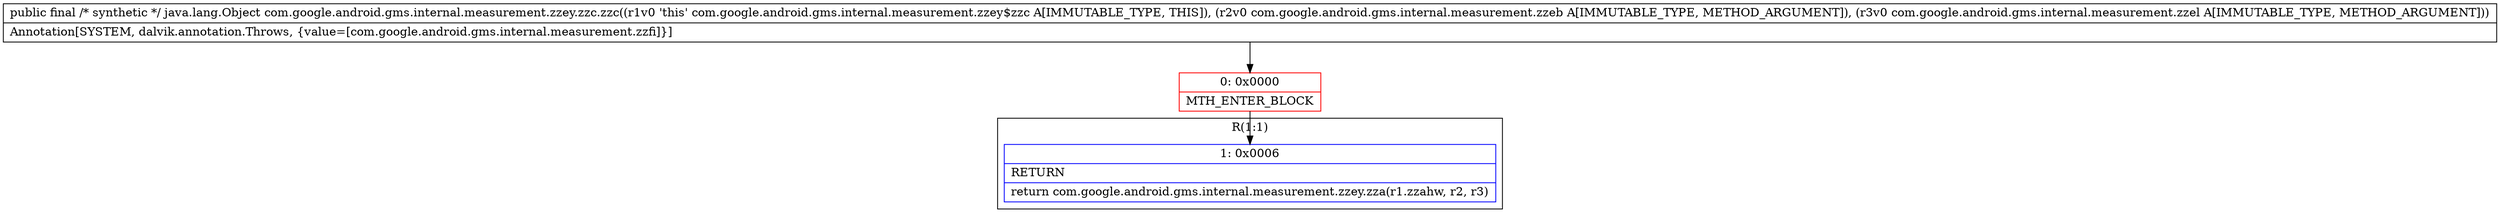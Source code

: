 digraph "CFG forcom.google.android.gms.internal.measurement.zzey.zzc.zzc(Lcom\/google\/android\/gms\/internal\/measurement\/zzeb;Lcom\/google\/android\/gms\/internal\/measurement\/zzel;)Ljava\/lang\/Object;" {
subgraph cluster_Region_957307015 {
label = "R(1:1)";
node [shape=record,color=blue];
Node_1 [shape=record,label="{1\:\ 0x0006|RETURN\l|return com.google.android.gms.internal.measurement.zzey.zza(r1.zzahw, r2, r3)\l}"];
}
Node_0 [shape=record,color=red,label="{0\:\ 0x0000|MTH_ENTER_BLOCK\l}"];
MethodNode[shape=record,label="{public final \/* synthetic *\/ java.lang.Object com.google.android.gms.internal.measurement.zzey.zzc.zzc((r1v0 'this' com.google.android.gms.internal.measurement.zzey$zzc A[IMMUTABLE_TYPE, THIS]), (r2v0 com.google.android.gms.internal.measurement.zzeb A[IMMUTABLE_TYPE, METHOD_ARGUMENT]), (r3v0 com.google.android.gms.internal.measurement.zzel A[IMMUTABLE_TYPE, METHOD_ARGUMENT]))  | Annotation[SYSTEM, dalvik.annotation.Throws, \{value=[com.google.android.gms.internal.measurement.zzfi]\}]\l}"];
MethodNode -> Node_0;
Node_0 -> Node_1;
}

